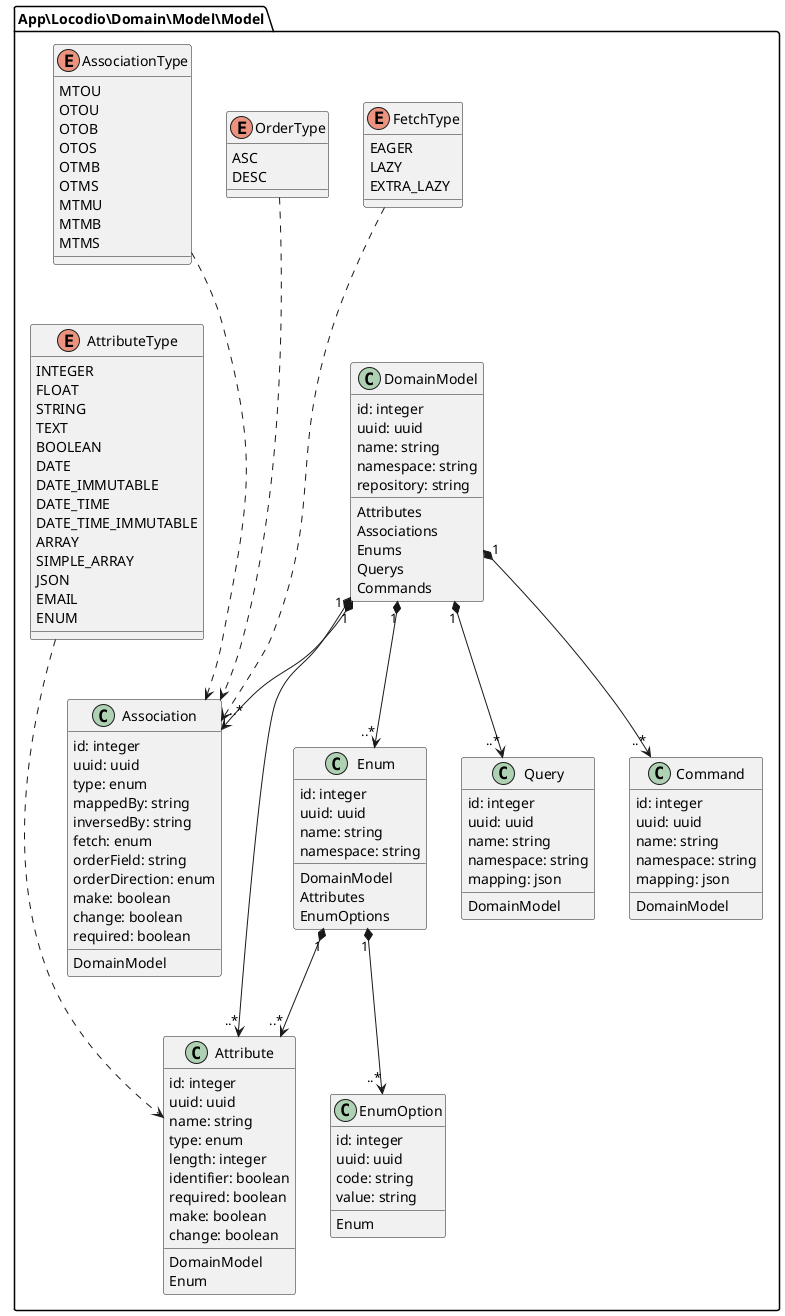 @startuml

skinparam shadowing false

package "App\Locodio\Domain\Model\Model"{
	class DomainModel {
		id: integer
		uuid: uuid
		name: string
		namespace: string
		repository: string
		{method} Attributes
		{method} Associations
		{method} Enums
		{method} Querys
		{method} Commands
	}
}
package "App\Locodio\Domain\Model\Model"{
	class Attribute {
		id: integer
		uuid: uuid
		name: string
		type: enum
		length: integer
		identifier: boolean
		required: boolean
		make: boolean
		change: boolean
		{method} DomainModel
		{method} Enum
	}
}
package "App\Locodio\Domain\Model\Model"{
	class Association {
		id: integer
		uuid: uuid
		type: enum
		mappedBy: string
		inversedBy: string
		fetch: enum
		orderField: string
		orderDirection: enum
		make: boolean
		change: boolean
		required: boolean
		{method} DomainModel
	}
}
package "App\Locodio\Domain\Model\Model"{
	class Enum {
		id: integer
		uuid: uuid
		name: string
		namespace: string
		{method} DomainModel
		{method} Attributes
		{method} EnumOptions
	}
}
package "App\Locodio\Domain\Model\Model"{
	class EnumOption {
		id: integer
		uuid: uuid
		code: string
		value: string
		{method} Enum
	}
}
package "App\Locodio\Domain\Model\Model"{
	class Query {
		id: integer
		uuid: uuid
		name: string
		namespace: string
		mapping: json
		{method} DomainModel
	}
}
package "App\Locodio\Domain\Model\Model"{
	class Command {
		id: integer
		uuid: uuid
		name: string
		namespace: string
		mapping: json
		{method} DomainModel
	}
}
package "App\Locodio\Domain\Model\Model"{
	enum FetchType {
		EAGER
		LAZY
		EXTRA_LAZY
	}
}
package "App\Locodio\Domain\Model\Model"{
	enum OrderType {
		ASC
		DESC
	}
}
package "App\Locodio\Domain\Model\Model"{
	enum AssociationType {
		MTOU
		OTOU
		OTOB
		OTOS
		OTMB
		OTMS
		MTMU
		MTMB
		MTMS
	}
}
package "App\Locodio\Domain\Model\Model"{
	enum AttributeType {
		INTEGER
		FLOAT
		STRING
		TEXT
		BOOLEAN
		DATE
		DATE_IMMUTABLE
		DATE_TIME
		DATE_TIME_IMMUTABLE
		ARRAY
		SIMPLE_ARRAY
		JSON
		EMAIL
		ENUM
	}
}

AttributeType...> Attribute
AssociationType...> Association
FetchType...> Association
OrderType...> Association
DomainModel "1" *--> "..*" Attribute
DomainModel "1" *--> "..*" Association
DomainModel "1" *--> "..*" Enum
DomainModel "1" *--> "..*" Query
DomainModel "1" *--> "..*" Command
Enum "1" *--> "..*" Attribute
Enum "1" *--> "..*" EnumOption

@enduml
